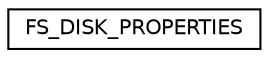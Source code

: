digraph "Graphical Class Hierarchy"
{
  edge [fontname="Helvetica",fontsize="10",labelfontname="Helvetica",labelfontsize="10"];
  node [fontname="Helvetica",fontsize="10",shape=record];
  rankdir="LR";
  Node1 [label="FS_DISK_PROPERTIES",height=0.2,width=0.4,color="black", fillcolor="white", style="filled",URL="$struct_f_s___d_i_s_k___p_r_o_p_e_r_t_i_e_s.html"];
}
